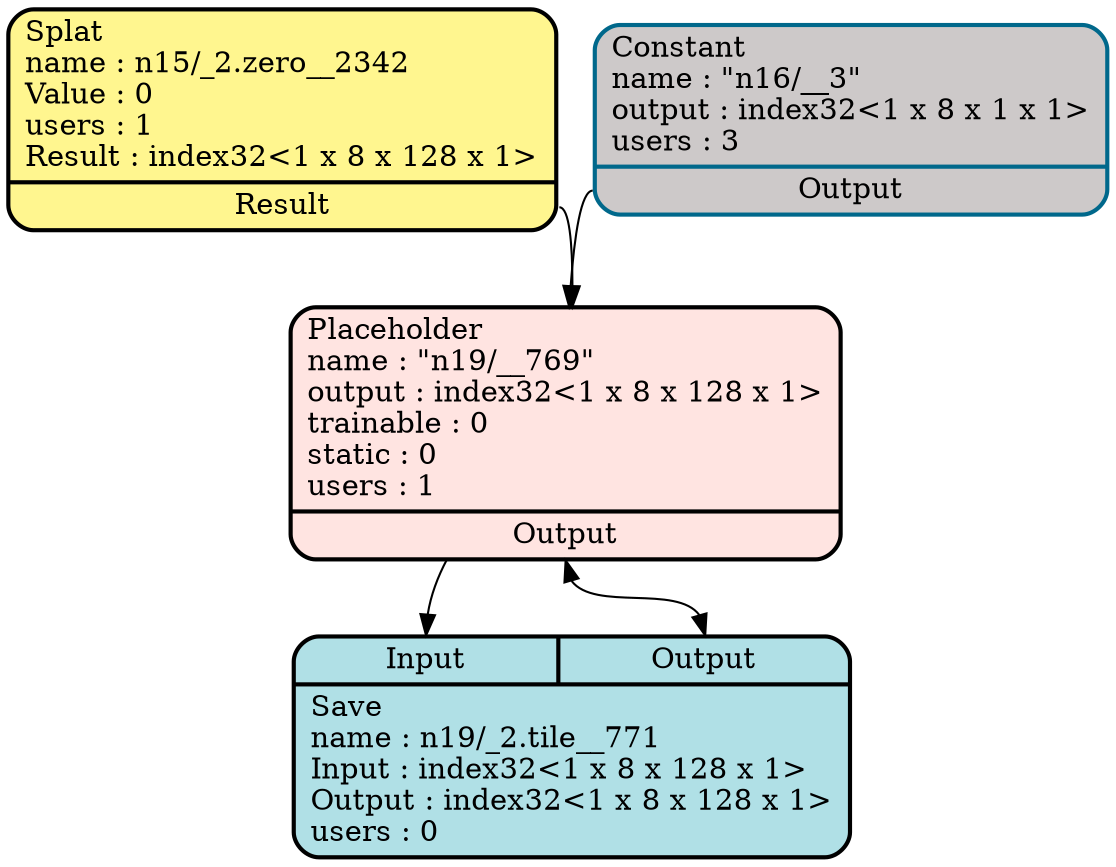 digraph DAG {
	rankdir=TB;
"n19/__771" [
	label = "{{<Input>Input|<Output>Output}|{Save\lname : n19/_2.tile__771\lInput : index32\<1 x 8 x 128 x 1\>\lOutput : index32\<1 x 8 x 128 x 1\>\lusers : 0\l}}"
	shape = "record"
	style="filled,rounded"
	fillcolor=PowderBlue
penwidth = 2];

"n19/__769" [
	label = "{{<Big>Big|<Small>Small}|{InsertTensor\lname : n19/_2.tile__769\lBig : index32\<1 x 8 x 128 x 1\>\lSmall : index32\<1 x 8 x 1 x 1\>\lStart : [0, 0, 0, 0]\lCount : 128\lAxis : 2\lusers : 1\lResult : index32\<1 x 8 x 128 x 1\>\l}|{<Result>Result}}"
	shape = "record"
	style="filled,rounded"
	fillcolor=MistyRose2
penwidth = 2];

"n15/__2342" [
	label = "{{Splat\lname : n15/_2.zero__2342\lValue : 0\lusers : 1\lResult : index32\<1 x 8 x 128 x 1\>\l}|{<Result>Result}}"
	shape = "record"
	style="filled,rounded"
	fillcolor=Khaki1
penwidth = 2];

"n16/__3" [
	label = "{{Constant\lname : \"n16/__3\"\loutput : index32\<1 x 8 x 1 x 1\>\lusers : 3\l}|{<Output>Output}}"
	shape = "record"
	style="filled,rounded"
	fillcolor=Snow3 color=DeepSkyBlue4
penwidth = 2];

"n19/__769" [
	label = "{{Placeholder\lname : \"n19/__769\"\loutput : index32\<1 x 8 x 128 x 1\>\ltrainable : 0\lstatic : 0\lusers : 1\l}|{<Output>Output}}"
	shape = "record"
	style="filled,rounded"
	fillcolor=MistyRose1
penwidth = 2];

"n16/__3" :"Output"  -> "n19/__769" :"Small" ;
"n15/__2342" :"Result"  -> "n19/__769" :"Big" ;
"n19/__769" :"Output"  -> "n19/__771" :"Output"  [dir="both"];
"n19/__769" :"Result"  -> "n19/__771" :"Input" ;
}